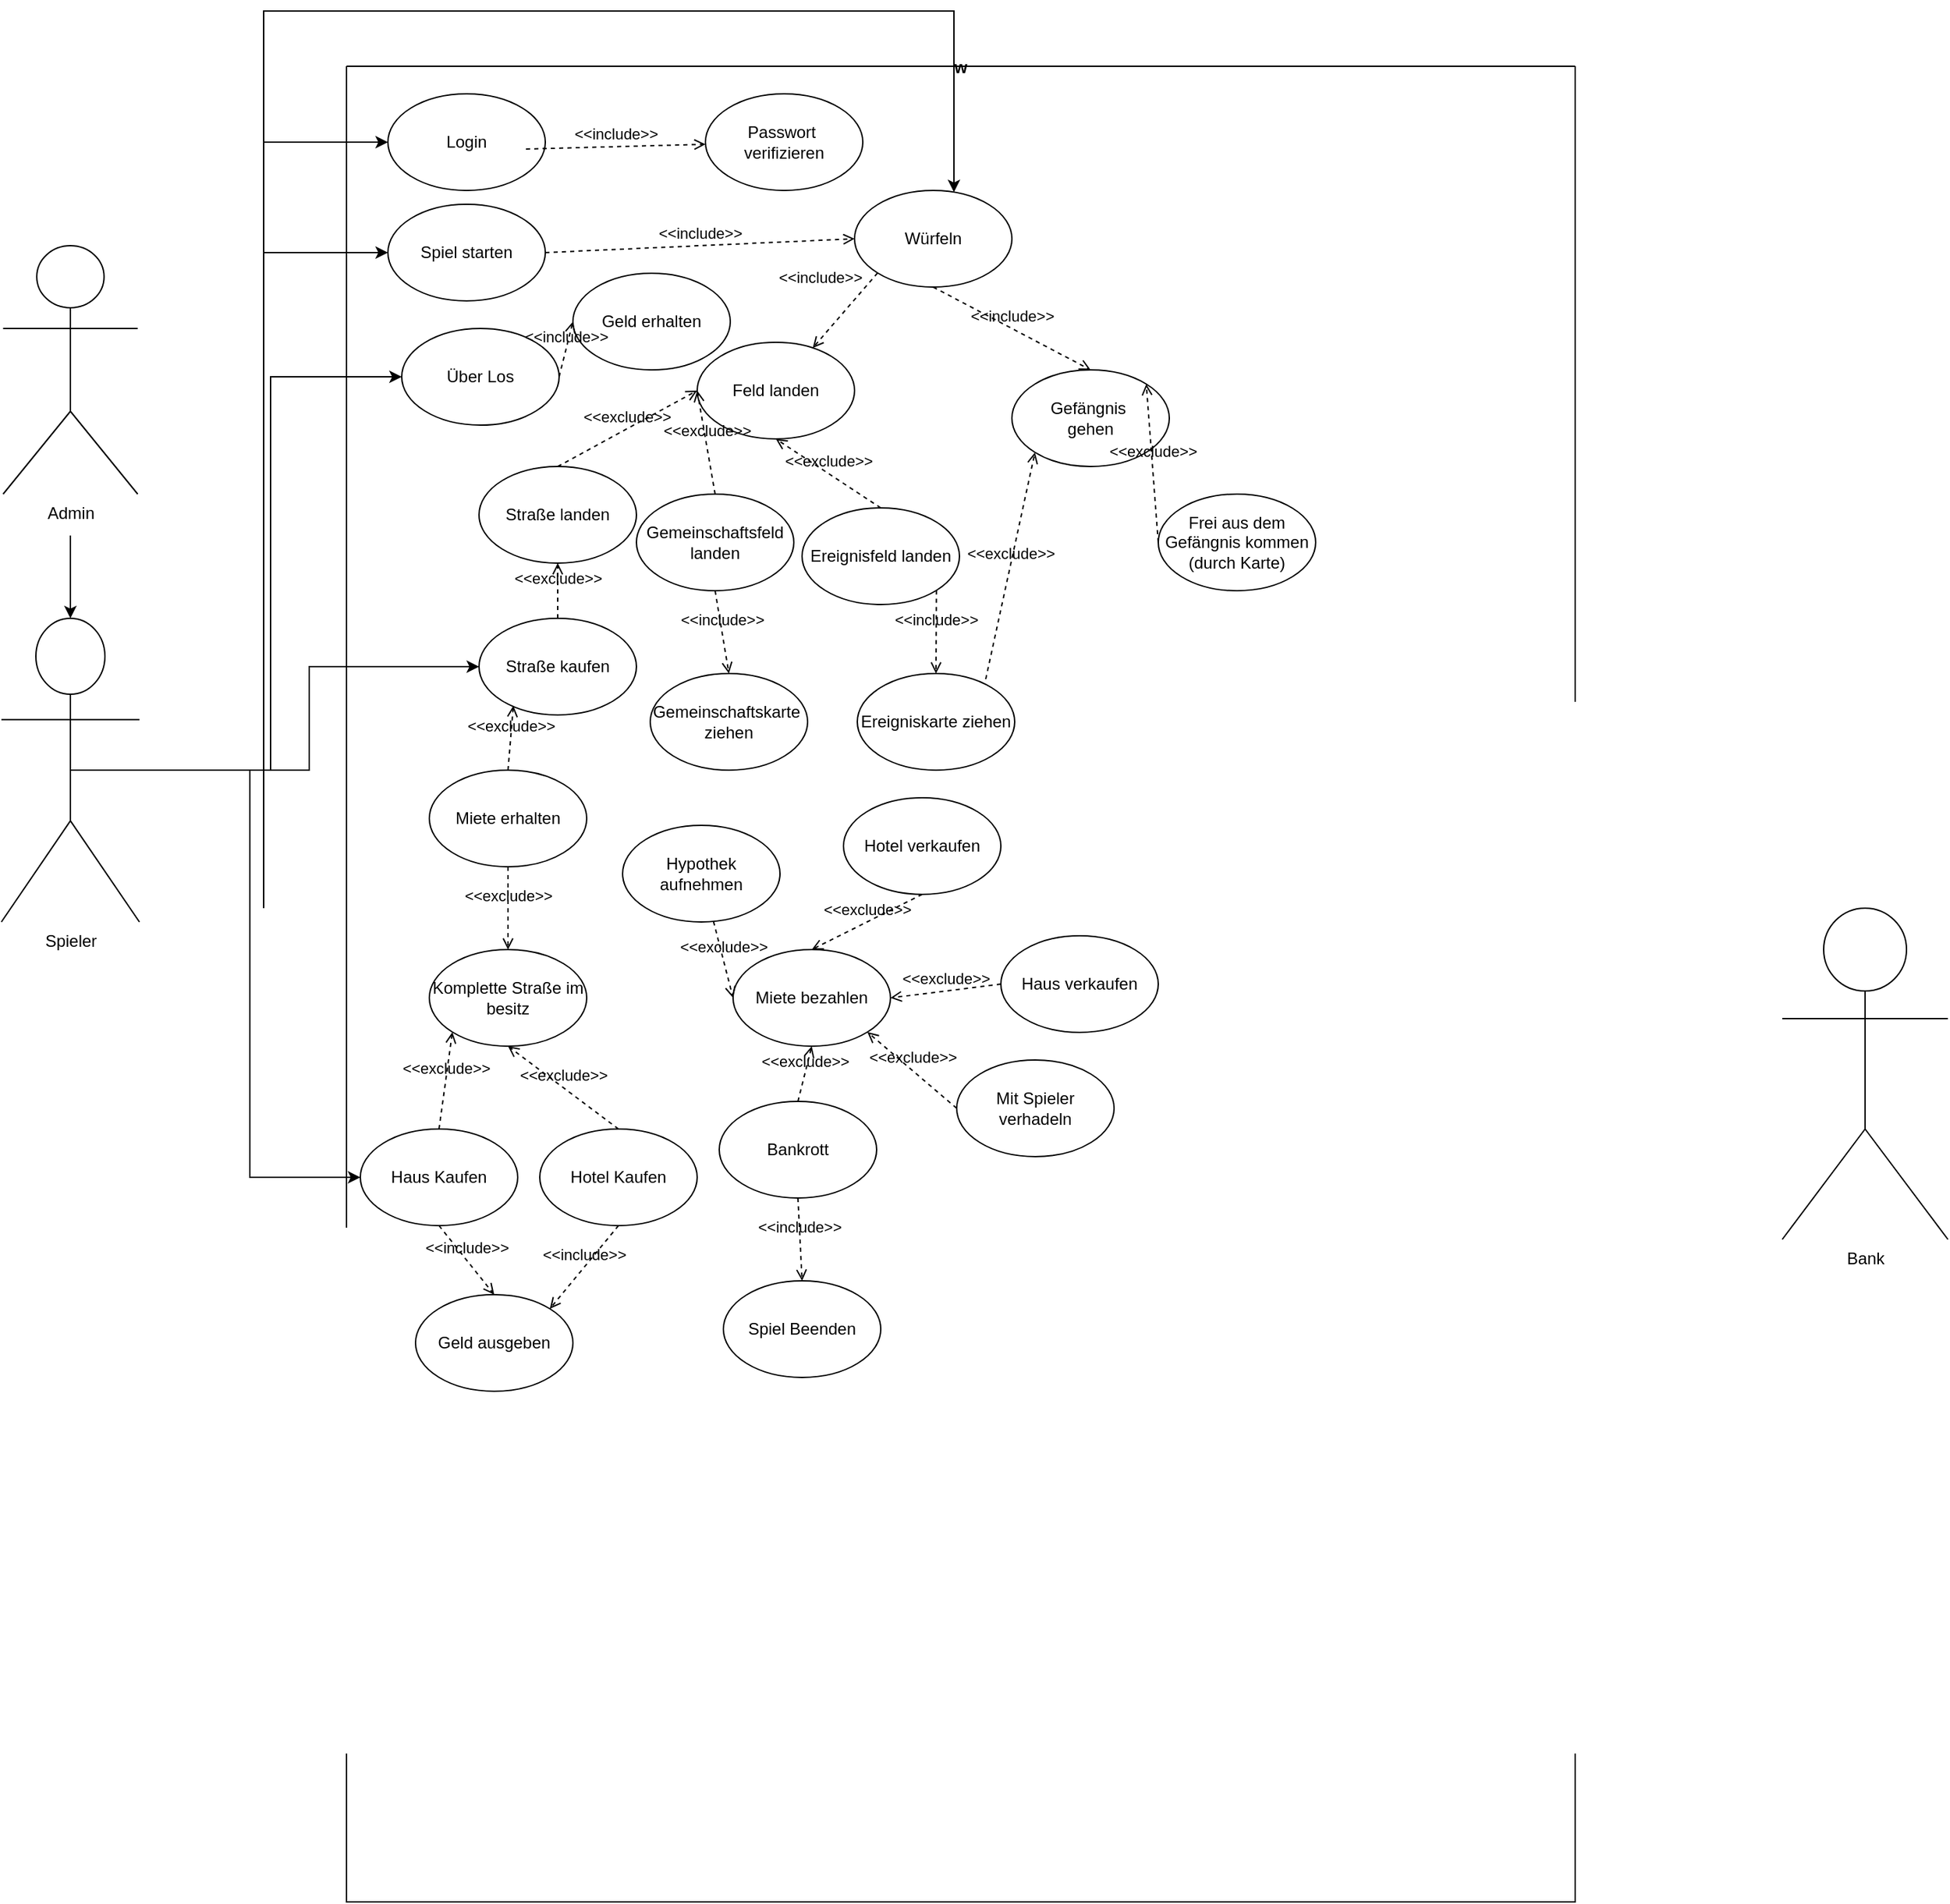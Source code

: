 <mxfile version="24.8.4">
  <diagram name="Seite-1" id="gwsdQ4Z9Ueh5KQv5CuR3">
    <mxGraphModel dx="1363" dy="1980" grid="1" gridSize="10" guides="1" tooltips="1" connect="1" arrows="1" fold="1" page="1" pageScale="1" pageWidth="827" pageHeight="1169" math="0" shadow="0">
      <root>
        <mxCell id="0" />
        <mxCell id="1" parent="0" />
        <mxCell id="QdsT1UEFAyXFLl3_d47h-77" style="edgeStyle=orthogonalEdgeStyle;rounded=0;orthogonalLoop=1;jettySize=auto;html=1;exitX=0.5;exitY=0.5;exitDx=0;exitDy=0;exitPerimeter=0;entryX=0;entryY=0.5;entryDx=0;entryDy=0;" parent="1" source="nh3a4E1RrNf6eChVJKNS-1" target="nh3a4E1RrNf6eChVJKNS-70" edge="1">
          <mxGeometry relative="1" as="geometry" />
        </mxCell>
        <mxCell id="QdsT1UEFAyXFLl3_d47h-79" style="edgeStyle=orthogonalEdgeStyle;rounded=0;orthogonalLoop=1;jettySize=auto;html=1;exitX=0.5;exitY=0.5;exitDx=0;exitDy=0;exitPerimeter=0;entryX=0;entryY=0.5;entryDx=0;entryDy=0;" parent="1" source="nh3a4E1RrNf6eChVJKNS-1" target="Ewim9T9Qszqx586Lak5j-53" edge="1">
          <mxGeometry relative="1" as="geometry" />
        </mxCell>
        <mxCell id="QdsT1UEFAyXFLl3_d47h-82" style="edgeStyle=orthogonalEdgeStyle;rounded=0;orthogonalLoop=1;jettySize=auto;html=1;exitX=0.5;exitY=0.5;exitDx=0;exitDy=0;exitPerimeter=0;entryX=0;entryY=0.5;entryDx=0;entryDy=0;" parent="1" source="nh3a4E1RrNf6eChVJKNS-1" target="nh3a4E1RrNf6eChVJKNS-77" edge="1">
          <mxGeometry relative="1" as="geometry" />
        </mxCell>
        <mxCell id="QdsT1UEFAyXFLl3_d47h-90" style="edgeStyle=orthogonalEdgeStyle;rounded=0;orthogonalLoop=1;jettySize=auto;html=1;exitX=0.5;exitY=0.5;exitDx=0;exitDy=0;exitPerimeter=0;entryX=0;entryY=0.5;entryDx=0;entryDy=0;" parent="1" source="nh3a4E1RrNf6eChVJKNS-1" target="Ewim9T9Qszqx586Lak5j-62" edge="1">
          <mxGeometry relative="1" as="geometry" />
        </mxCell>
        <mxCell id="QdsT1UEFAyXFLl3_d47h-91" style="edgeStyle=orthogonalEdgeStyle;rounded=0;orthogonalLoop=1;jettySize=auto;html=1;exitX=0.5;exitY=0.5;exitDx=0;exitDy=0;exitPerimeter=0;entryX=0;entryY=0.5;entryDx=0;entryDy=0;" parent="1" source="nh3a4E1RrNf6eChVJKNS-1" target="QdsT1UEFAyXFLl3_d47h-70" edge="1">
          <mxGeometry relative="1" as="geometry" />
        </mxCell>
        <mxCell id="nh3a4E1RrNf6eChVJKNS-1" value="Spieler" style="shape=umlActor;verticalLabelPosition=bottom;verticalAlign=top;html=1;outlineConnect=0;" parent="1" vertex="1">
          <mxGeometry x="190" y="-170" width="100" height="220" as="geometry" />
        </mxCell>
        <mxCell id="nh3a4E1RrNf6eChVJKNS-27" value="w" style="swimlane;startSize=0;" parent="1" vertex="1">
          <mxGeometry x="440" y="-570" width="890" height="1330" as="geometry" />
        </mxCell>
        <mxCell id="nh3a4E1RrNf6eChVJKNS-39" value="Mit Spieler verhadeln" style="ellipse;whiteSpace=wrap;html=1;" parent="nh3a4E1RrNf6eChVJKNS-27" vertex="1">
          <mxGeometry x="442" y="720" width="114" height="70" as="geometry" />
        </mxCell>
        <mxCell id="nh3a4E1RrNf6eChVJKNS-40" value="Gefängnis&amp;nbsp;&lt;div&gt;gehen&lt;/div&gt;" style="ellipse;whiteSpace=wrap;html=1;" parent="nh3a4E1RrNf6eChVJKNS-27" vertex="1">
          <mxGeometry x="482" y="220" width="114" height="70" as="geometry" />
        </mxCell>
        <mxCell id="nh3a4E1RrNf6eChVJKNS-46" value="Straße landen" style="ellipse;whiteSpace=wrap;html=1;" parent="nh3a4E1RrNf6eChVJKNS-27" vertex="1">
          <mxGeometry x="96" y="290" width="114" height="70" as="geometry" />
        </mxCell>
        <mxCell id="nh3a4E1RrNf6eChVJKNS-50" value="Miete bezahlen" style="ellipse;whiteSpace=wrap;html=1;" parent="nh3a4E1RrNf6eChVJKNS-27" vertex="1">
          <mxGeometry x="280" y="640" width="114" height="70" as="geometry" />
        </mxCell>
        <mxCell id="nh3a4E1RrNf6eChVJKNS-51" value="Miete erhalten" style="ellipse;whiteSpace=wrap;html=1;" parent="nh3a4E1RrNf6eChVJKNS-27" vertex="1">
          <mxGeometry x="60" y="510" width="114" height="70" as="geometry" />
        </mxCell>
        <mxCell id="nh3a4E1RrNf6eChVJKNS-66" value="Bankrott" style="ellipse;whiteSpace=wrap;html=1;" parent="nh3a4E1RrNf6eChVJKNS-27" vertex="1">
          <mxGeometry x="270" y="750" width="114" height="70" as="geometry" />
        </mxCell>
        <mxCell id="nh3a4E1RrNf6eChVJKNS-67" value="Ereigniskarte ziehen" style="ellipse;whiteSpace=wrap;html=1;" parent="nh3a4E1RrNf6eChVJKNS-27" vertex="1">
          <mxGeometry x="370" y="440" width="114" height="70" as="geometry" />
        </mxCell>
        <mxCell id="nh3a4E1RrNf6eChVJKNS-37" value="Hypothek aufnehmen" style="ellipse;whiteSpace=wrap;html=1;" parent="nh3a4E1RrNf6eChVJKNS-27" vertex="1">
          <mxGeometry x="200" y="550" width="114" height="70" as="geometry" />
        </mxCell>
        <mxCell id="nh3a4E1RrNf6eChVJKNS-35" value="Haus verkaufen" style="ellipse;whiteSpace=wrap;html=1;" parent="nh3a4E1RrNf6eChVJKNS-27" vertex="1">
          <mxGeometry x="474" y="630" width="114" height="70" as="geometry" />
        </mxCell>
        <mxCell id="nh3a4E1RrNf6eChVJKNS-68" value="Würfeln" style="ellipse;whiteSpace=wrap;html=1;" parent="nh3a4E1RrNf6eChVJKNS-27" vertex="1">
          <mxGeometry x="368" y="90" width="114" height="70" as="geometry" />
        </mxCell>
        <mxCell id="nh3a4E1RrNf6eChVJKNS-70" value="Spiel starten" style="ellipse;whiteSpace=wrap;html=1;" parent="nh3a4E1RrNf6eChVJKNS-27" vertex="1">
          <mxGeometry x="30" y="100" width="114" height="70" as="geometry" />
        </mxCell>
        <mxCell id="nh3a4E1RrNf6eChVJKNS-72" value="Komplette Straße im besitz" style="ellipse;whiteSpace=wrap;html=1;" parent="nh3a4E1RrNf6eChVJKNS-27" vertex="1">
          <mxGeometry x="60" y="640" width="114" height="70" as="geometry" />
        </mxCell>
        <mxCell id="nh3a4E1RrNf6eChVJKNS-73" value="Gemeinschaftsfeld landen" style="ellipse;whiteSpace=wrap;html=1;" parent="nh3a4E1RrNf6eChVJKNS-27" vertex="1">
          <mxGeometry x="210" y="310" width="114" height="70" as="geometry" />
        </mxCell>
        <mxCell id="nh3a4E1RrNf6eChVJKNS-74" value="Spiel Beenden" style="ellipse;whiteSpace=wrap;html=1;" parent="nh3a4E1RrNf6eChVJKNS-27" vertex="1">
          <mxGeometry x="273" y="880" width="114" height="70" as="geometry" />
        </mxCell>
        <mxCell id="nh3a4E1RrNf6eChVJKNS-75" value="Frei aus dem Gefängnis kommen (durch Karte)" style="ellipse;whiteSpace=wrap;html=1;" parent="nh3a4E1RrNf6eChVJKNS-27" vertex="1">
          <mxGeometry x="588" y="310" width="114" height="70" as="geometry" />
        </mxCell>
        <mxCell id="Ewim9T9Qszqx586Lak5j-2" value="Hotel Kaufen" style="ellipse;whiteSpace=wrap;html=1;" parent="nh3a4E1RrNf6eChVJKNS-27" vertex="1">
          <mxGeometry x="140" y="770" width="114" height="70" as="geometry" />
        </mxCell>
        <mxCell id="Ewim9T9Qszqx586Lak5j-3" value="Hotel verkaufen" style="ellipse;whiteSpace=wrap;html=1;" parent="nh3a4E1RrNf6eChVJKNS-27" vertex="1">
          <mxGeometry x="360" y="530" width="114" height="70" as="geometry" />
        </mxCell>
        <mxCell id="Ewim9T9Qszqx586Lak5j-47" value="&amp;lt;&amp;lt;exclude&amp;gt;&amp;gt;" style="html=1;verticalAlign=bottom;labelBackgroundColor=none;endArrow=open;endFill=0;dashed=1;rounded=0;entryX=0.5;entryY=1;entryDx=0;entryDy=0;exitX=0.5;exitY=0;exitDx=0;exitDy=0;" parent="nh3a4E1RrNf6eChVJKNS-27" source="nh3a4E1RrNf6eChVJKNS-66" target="nh3a4E1RrNf6eChVJKNS-50" edge="1">
          <mxGeometry width="160" relative="1" as="geometry">
            <mxPoint x="280" y="670" as="sourcePoint" />
            <mxPoint x="440" y="670" as="targetPoint" />
          </mxGeometry>
        </mxCell>
        <mxCell id="Ewim9T9Qszqx586Lak5j-52" value="&amp;lt;&amp;lt;exclude&amp;gt;&amp;gt;" style="html=1;verticalAlign=bottom;labelBackgroundColor=none;endArrow=open;endFill=0;dashed=1;rounded=0;entryX=0.5;entryY=0;entryDx=0;entryDy=0;exitX=0.5;exitY=1;exitDx=0;exitDy=0;" parent="nh3a4E1RrNf6eChVJKNS-27" source="Ewim9T9Qszqx586Lak5j-3" target="nh3a4E1RrNf6eChVJKNS-50" edge="1">
          <mxGeometry width="160" relative="1" as="geometry">
            <mxPoint x="240" y="490" as="sourcePoint" />
            <mxPoint x="400" y="490" as="targetPoint" />
          </mxGeometry>
        </mxCell>
        <mxCell id="Ewim9T9Qszqx586Lak5j-53" value="Login" style="ellipse;whiteSpace=wrap;html=1;" parent="nh3a4E1RrNf6eChVJKNS-27" vertex="1">
          <mxGeometry x="30" y="20" width="114" height="70" as="geometry" />
        </mxCell>
        <mxCell id="Ewim9T9Qszqx586Lak5j-54" value="Passwort&amp;nbsp;&lt;div&gt;verifizieren&lt;/div&gt;" style="ellipse;whiteSpace=wrap;html=1;" parent="nh3a4E1RrNf6eChVJKNS-27" vertex="1">
          <mxGeometry x="260" y="20" width="114" height="70" as="geometry" />
        </mxCell>
        <mxCell id="Ewim9T9Qszqx586Lak5j-55" value="&amp;lt;&amp;lt;include&amp;gt;&amp;gt;" style="html=1;verticalAlign=bottom;labelBackgroundColor=none;endArrow=open;endFill=0;dashed=1;rounded=0;" parent="nh3a4E1RrNf6eChVJKNS-27" target="Ewim9T9Qszqx586Lak5j-54" edge="1">
          <mxGeometry width="160" relative="1" as="geometry">
            <mxPoint x="130" y="60" as="sourcePoint" />
            <mxPoint x="290" y="60" as="targetPoint" />
          </mxGeometry>
        </mxCell>
        <mxCell id="Ewim9T9Qszqx586Lak5j-56" value="&amp;lt;&amp;lt;exclude&amp;gt;&amp;gt;" style="html=1;verticalAlign=bottom;labelBackgroundColor=none;endArrow=open;endFill=0;dashed=1;rounded=0;entryX=0;entryY=0.5;entryDx=0;entryDy=0;" parent="nh3a4E1RrNf6eChVJKNS-27" source="nh3a4E1RrNf6eChVJKNS-37" target="nh3a4E1RrNf6eChVJKNS-50" edge="1">
          <mxGeometry width="160" relative="1" as="geometry">
            <mxPoint x="220" y="540" as="sourcePoint" />
            <mxPoint x="380" y="540" as="targetPoint" />
          </mxGeometry>
        </mxCell>
        <mxCell id="Ewim9T9Qszqx586Lak5j-57" value="&amp;lt;&amp;lt;include&amp;gt;&amp;gt;" style="html=1;verticalAlign=bottom;labelBackgroundColor=none;endArrow=open;endFill=0;dashed=1;rounded=0;exitX=1;exitY=0.5;exitDx=0;exitDy=0;entryX=0;entryY=0.5;entryDx=0;entryDy=0;" parent="nh3a4E1RrNf6eChVJKNS-27" source="nh3a4E1RrNf6eChVJKNS-70" target="nh3a4E1RrNf6eChVJKNS-68" edge="1">
          <mxGeometry width="160" relative="1" as="geometry">
            <mxPoint x="158" y="147" as="sourcePoint" />
            <mxPoint x="310" y="160" as="targetPoint" />
            <Array as="points" />
          </mxGeometry>
        </mxCell>
        <mxCell id="Ewim9T9Qszqx586Lak5j-61" value="&amp;lt;&amp;lt;include&amp;gt;&amp;gt;" style="html=1;verticalAlign=bottom;labelBackgroundColor=none;endArrow=open;endFill=0;dashed=1;rounded=0;entryX=0.5;entryY=0;entryDx=0;entryDy=0;exitX=0.5;exitY=1;exitDx=0;exitDy=0;" parent="nh3a4E1RrNf6eChVJKNS-27" source="nh3a4E1RrNf6eChVJKNS-68" target="nh3a4E1RrNf6eChVJKNS-40" edge="1">
          <mxGeometry width="160" relative="1" as="geometry">
            <mxPoint x="613" y="300" as="sourcePoint" />
            <mxPoint x="530" y="370" as="targetPoint" />
          </mxGeometry>
        </mxCell>
        <mxCell id="Ewim9T9Qszqx586Lak5j-62" value="Straße kaufen" style="ellipse;whiteSpace=wrap;html=1;" parent="nh3a4E1RrNf6eChVJKNS-27" vertex="1">
          <mxGeometry x="96" y="400" width="114" height="70" as="geometry" />
        </mxCell>
        <mxCell id="Ewim9T9Qszqx586Lak5j-63" value="&amp;lt;&amp;lt;exclude&amp;gt;&amp;gt;" style="html=1;verticalAlign=bottom;labelBackgroundColor=none;endArrow=open;endFill=0;dashed=1;rounded=0;entryX=1;entryY=0.5;entryDx=0;entryDy=0;exitX=0;exitY=0.5;exitDx=0;exitDy=0;" parent="nh3a4E1RrNf6eChVJKNS-27" source="nh3a4E1RrNf6eChVJKNS-35" target="nh3a4E1RrNf6eChVJKNS-50" edge="1">
          <mxGeometry width="160" relative="1" as="geometry">
            <mxPoint x="400" y="650" as="sourcePoint" />
            <mxPoint x="560" y="650" as="targetPoint" />
          </mxGeometry>
        </mxCell>
        <mxCell id="nh3a4E1RrNf6eChVJKNS-76" value="Geld erhalten" style="ellipse;whiteSpace=wrap;html=1;" parent="nh3a4E1RrNf6eChVJKNS-27" vertex="1">
          <mxGeometry x="164" y="150" width="114" height="70" as="geometry" />
        </mxCell>
        <mxCell id="Ewim9T9Qszqx586Lak5j-66" value="&amp;lt;&amp;lt;exclude&amp;gt;&amp;gt;" style="html=1;verticalAlign=bottom;labelBackgroundColor=none;endArrow=open;endFill=0;dashed=1;rounded=0;exitX=0;exitY=0.5;exitDx=0;exitDy=0;entryX=1;entryY=1;entryDx=0;entryDy=0;" parent="nh3a4E1RrNf6eChVJKNS-27" source="nh3a4E1RrNf6eChVJKNS-39" target="nh3a4E1RrNf6eChVJKNS-50" edge="1">
          <mxGeometry width="160" relative="1" as="geometry">
            <mxPoint x="380" y="810" as="sourcePoint" />
            <mxPoint x="540" y="810" as="targetPoint" />
          </mxGeometry>
        </mxCell>
        <mxCell id="Ewim9T9Qszqx586Lak5j-67" value="Feld landen" style="ellipse;whiteSpace=wrap;html=1;" parent="nh3a4E1RrNf6eChVJKNS-27" vertex="1">
          <mxGeometry x="254" y="200" width="114" height="70" as="geometry" />
        </mxCell>
        <mxCell id="Ewim9T9Qszqx586Lak5j-72" value="&amp;lt;&amp;lt;include&amp;gt;&amp;gt;" style="html=1;verticalAlign=bottom;labelBackgroundColor=none;endArrow=open;endFill=0;dashed=1;rounded=0;exitX=0;exitY=1;exitDx=0;exitDy=0;" parent="nh3a4E1RrNf6eChVJKNS-27" source="nh3a4E1RrNf6eChVJKNS-68" target="Ewim9T9Qszqx586Lak5j-67" edge="1">
          <mxGeometry x="0.013" y="-24" width="160" relative="1" as="geometry">
            <mxPoint x="250" y="230" as="sourcePoint" />
            <mxPoint x="410" y="230" as="targetPoint" />
            <mxPoint as="offset" />
          </mxGeometry>
        </mxCell>
        <mxCell id="Ewim9T9Qszqx586Lak5j-74" value="Ereignisfeld landen" style="ellipse;whiteSpace=wrap;html=1;" parent="nh3a4E1RrNf6eChVJKNS-27" vertex="1">
          <mxGeometry x="330" y="320" width="114" height="70" as="geometry" />
        </mxCell>
        <mxCell id="Ewim9T9Qszqx586Lak5j-75" value="&amp;lt;&amp;lt;exclude&amp;gt;&amp;gt;" style="html=1;verticalAlign=bottom;labelBackgroundColor=none;endArrow=open;endFill=0;dashed=1;rounded=0;entryX=0.5;entryY=1;entryDx=0;entryDy=0;exitX=0.5;exitY=0;exitDx=0;exitDy=0;" parent="nh3a4E1RrNf6eChVJKNS-27" source="Ewim9T9Qszqx586Lak5j-74" target="Ewim9T9Qszqx586Lak5j-67" edge="1">
          <mxGeometry width="160" relative="1" as="geometry">
            <mxPoint x="229" y="340" as="sourcePoint" />
            <mxPoint x="389" y="340" as="targetPoint" />
          </mxGeometry>
        </mxCell>
        <mxCell id="QdsT1UEFAyXFLl3_d47h-3" value="&amp;lt;&amp;lt;include&amp;gt;&amp;gt;" style="html=1;verticalAlign=bottom;labelBackgroundColor=none;endArrow=open;endFill=0;dashed=1;rounded=0;exitX=1;exitY=1;exitDx=0;exitDy=0;entryX=0.5;entryY=0;entryDx=0;entryDy=0;" parent="nh3a4E1RrNf6eChVJKNS-27" source="Ewim9T9Qszqx586Lak5j-74" target="nh3a4E1RrNf6eChVJKNS-67" edge="1">
          <mxGeometry width="160" relative="1" as="geometry">
            <mxPoint x="232" y="439" as="sourcePoint" />
            <mxPoint x="392" y="439" as="targetPoint" />
          </mxGeometry>
        </mxCell>
        <mxCell id="QdsT1UEFAyXFLl3_d47h-4" value="&amp;lt;&amp;lt;exclude&amp;gt;&amp;gt;" style="html=1;verticalAlign=bottom;labelBackgroundColor=none;endArrow=open;endFill=0;dashed=1;rounded=0;entryX=0;entryY=0.5;entryDx=0;entryDy=0;exitX=0.5;exitY=0;exitDx=0;exitDy=0;" parent="nh3a4E1RrNf6eChVJKNS-27" source="nh3a4E1RrNf6eChVJKNS-73" target="Ewim9T9Qszqx586Lak5j-67" edge="1">
          <mxGeometry width="160" relative="1" as="geometry">
            <mxPoint x="80" y="280" as="sourcePoint" />
            <mxPoint x="240" y="280" as="targetPoint" />
          </mxGeometry>
        </mxCell>
        <mxCell id="QdsT1UEFAyXFLl3_d47h-5" value="Gemeinschaftskarte&amp;nbsp;&lt;div&gt;ziehen&lt;/div&gt;" style="ellipse;whiteSpace=wrap;html=1;" parent="nh3a4E1RrNf6eChVJKNS-27" vertex="1">
          <mxGeometry x="220" y="440" width="114" height="70" as="geometry" />
        </mxCell>
        <mxCell id="QdsT1UEFAyXFLl3_d47h-6" value="&amp;lt;&amp;lt;include&amp;gt;&amp;gt;" style="html=1;verticalAlign=bottom;labelBackgroundColor=none;endArrow=open;endFill=0;dashed=1;rounded=0;exitX=0.5;exitY=1;exitDx=0;exitDy=0;entryX=0.5;entryY=0;entryDx=0;entryDy=0;" parent="nh3a4E1RrNf6eChVJKNS-27" source="nh3a4E1RrNf6eChVJKNS-73" target="QdsT1UEFAyXFLl3_d47h-5" edge="1">
          <mxGeometry width="160" relative="1" as="geometry">
            <mxPoint x="210" y="430" as="sourcePoint" />
            <mxPoint x="370" y="430" as="targetPoint" />
          </mxGeometry>
        </mxCell>
        <mxCell id="QdsT1UEFAyXFLl3_d47h-8" value="&amp;lt;&amp;lt;exclude&amp;gt;&amp;gt;" style="html=1;verticalAlign=bottom;labelBackgroundColor=none;endArrow=open;endFill=0;dashed=1;rounded=0;entryX=0;entryY=0.5;entryDx=0;entryDy=0;exitX=0.5;exitY=0;exitDx=0;exitDy=0;" parent="nh3a4E1RrNf6eChVJKNS-27" source="nh3a4E1RrNf6eChVJKNS-46" target="Ewim9T9Qszqx586Lak5j-67" edge="1">
          <mxGeometry width="160" relative="1" as="geometry">
            <mxPoint x="49" y="234.29" as="sourcePoint" />
            <mxPoint x="209" y="234.29" as="targetPoint" />
          </mxGeometry>
        </mxCell>
        <mxCell id="QdsT1UEFAyXFLl3_d47h-9" value="&amp;lt;&amp;lt;exclude&amp;gt;&amp;gt;" style="html=1;verticalAlign=bottom;labelBackgroundColor=none;endArrow=open;endFill=0;dashed=1;rounded=0;entryX=0.5;entryY=1;entryDx=0;entryDy=0;exitX=0.5;exitY=0;exitDx=0;exitDy=0;" parent="nh3a4E1RrNf6eChVJKNS-27" source="Ewim9T9Qszqx586Lak5j-62" target="nh3a4E1RrNf6eChVJKNS-46" edge="1">
          <mxGeometry width="160" relative="1" as="geometry">
            <mxPoint x="-21" y="390" as="sourcePoint" />
            <mxPoint x="139" y="390" as="targetPoint" />
          </mxGeometry>
        </mxCell>
        <mxCell id="nh3a4E1RrNf6eChVJKNS-77" value="Über Los" style="ellipse;whiteSpace=wrap;html=1;" parent="nh3a4E1RrNf6eChVJKNS-27" vertex="1">
          <mxGeometry x="40" y="190" width="114" height="70" as="geometry" />
        </mxCell>
        <mxCell id="Ewim9T9Qszqx586Lak5j-73" value="&amp;lt;&amp;lt;include&amp;gt;&amp;gt;" style="html=1;verticalAlign=bottom;labelBackgroundColor=none;endArrow=open;endFill=0;dashed=1;rounded=0;exitX=1;exitY=0.5;exitDx=0;exitDy=0;entryX=0;entryY=0.5;entryDx=0;entryDy=0;" parent="nh3a4E1RrNf6eChVJKNS-27" source="nh3a4E1RrNf6eChVJKNS-77" target="nh3a4E1RrNf6eChVJKNS-76" edge="1">
          <mxGeometry width="160" relative="1" as="geometry">
            <mxPoint x="100" y="310" as="sourcePoint" />
            <mxPoint x="260" y="310" as="targetPoint" />
          </mxGeometry>
        </mxCell>
        <mxCell id="QdsT1UEFAyXFLl3_d47h-10" value="&amp;lt;&amp;lt;include&amp;gt;&amp;gt;" style="html=1;verticalAlign=bottom;labelBackgroundColor=none;endArrow=open;endFill=0;dashed=1;rounded=0;exitX=0.5;exitY=1;exitDx=0;exitDy=0;entryX=1;entryY=0;entryDx=0;entryDy=0;" parent="nh3a4E1RrNf6eChVJKNS-27" source="Ewim9T9Qszqx586Lak5j-2" target="QdsT1UEFAyXFLl3_d47h-73" edge="1">
          <mxGeometry width="160" relative="1" as="geometry">
            <mxPoint x="204" y="860" as="sourcePoint" />
            <mxPoint x="238" y="930" as="targetPoint" />
          </mxGeometry>
        </mxCell>
        <mxCell id="QdsT1UEFAyXFLl3_d47h-12" value="&amp;lt;&amp;lt;exclude&amp;gt;&amp;gt;" style="html=1;verticalAlign=bottom;labelBackgroundColor=none;endArrow=open;endFill=0;dashed=1;rounded=0;exitX=0;exitY=0.5;exitDx=0;exitDy=0;entryX=1;entryY=0;entryDx=0;entryDy=0;" parent="nh3a4E1RrNf6eChVJKNS-27" source="nh3a4E1RrNf6eChVJKNS-75" target="nh3a4E1RrNf6eChVJKNS-40" edge="1">
          <mxGeometry width="160" relative="1" as="geometry">
            <mxPoint x="777" y="400" as="sourcePoint" />
            <mxPoint x="680" y="325" as="targetPoint" />
          </mxGeometry>
        </mxCell>
        <mxCell id="QdsT1UEFAyXFLl3_d47h-13" value="&amp;lt;&amp;lt;exclude&amp;gt;&amp;gt;" style="html=1;verticalAlign=bottom;labelBackgroundColor=none;endArrow=open;endFill=0;dashed=1;rounded=0;entryX=0.218;entryY=0.904;entryDx=0;entryDy=0;entryPerimeter=0;exitX=0.5;exitY=0;exitDx=0;exitDy=0;" parent="nh3a4E1RrNf6eChVJKNS-27" source="nh3a4E1RrNf6eChVJKNS-51" target="Ewim9T9Qszqx586Lak5j-62" edge="1">
          <mxGeometry width="160" relative="1" as="geometry">
            <mxPoint x="17" y="524.52" as="sourcePoint" />
            <mxPoint x="177" y="524.52" as="targetPoint" />
          </mxGeometry>
        </mxCell>
        <mxCell id="QdsT1UEFAyXFLl3_d47h-68" value="&amp;lt;&amp;lt;exclude&amp;gt;&amp;gt;" style="html=1;verticalAlign=bottom;labelBackgroundColor=none;endArrow=open;endFill=0;dashed=1;rounded=0;" parent="nh3a4E1RrNf6eChVJKNS-27" source="nh3a4E1RrNf6eChVJKNS-51" target="nh3a4E1RrNf6eChVJKNS-72" edge="1">
          <mxGeometry width="160" relative="1" as="geometry">
            <mxPoint x="72" y="630" as="sourcePoint" />
            <mxPoint x="154" y="593" as="targetPoint" />
          </mxGeometry>
        </mxCell>
        <mxCell id="QdsT1UEFAyXFLl3_d47h-69" value="&amp;lt;&amp;lt;exclude&amp;gt;&amp;gt;" style="html=1;verticalAlign=bottom;labelBackgroundColor=none;endArrow=open;endFill=0;dashed=1;rounded=0;entryX=0.5;entryY=1;entryDx=0;entryDy=0;exitX=0.5;exitY=0;exitDx=0;exitDy=0;" parent="nh3a4E1RrNf6eChVJKNS-27" source="Ewim9T9Qszqx586Lak5j-2" target="nh3a4E1RrNf6eChVJKNS-72" edge="1">
          <mxGeometry width="160" relative="1" as="geometry">
            <mxPoint x="106" y="770" as="sourcePoint" />
            <mxPoint x="188" y="733" as="targetPoint" />
          </mxGeometry>
        </mxCell>
        <mxCell id="QdsT1UEFAyXFLl3_d47h-70" value="Haus Kaufen" style="ellipse;whiteSpace=wrap;html=1;" parent="nh3a4E1RrNf6eChVJKNS-27" vertex="1">
          <mxGeometry x="10" y="770" width="114" height="70" as="geometry" />
        </mxCell>
        <mxCell id="QdsT1UEFAyXFLl3_d47h-71" value="&amp;lt;&amp;lt;exclude&amp;gt;&amp;gt;" style="html=1;verticalAlign=bottom;labelBackgroundColor=none;endArrow=open;endFill=0;dashed=1;rounded=0;entryX=0;entryY=1;entryDx=0;entryDy=0;exitX=0.5;exitY=0;exitDx=0;exitDy=0;" parent="nh3a4E1RrNf6eChVJKNS-27" source="QdsT1UEFAyXFLl3_d47h-70" target="nh3a4E1RrNf6eChVJKNS-72" edge="1">
          <mxGeometry width="160" relative="1" as="geometry">
            <mxPoint x="90" y="760" as="sourcePoint" />
            <mxPoint y="700" as="targetPoint" />
          </mxGeometry>
        </mxCell>
        <mxCell id="QdsT1UEFAyXFLl3_d47h-73" value="Geld ausgeben" style="ellipse;whiteSpace=wrap;html=1;" parent="nh3a4E1RrNf6eChVJKNS-27" vertex="1">
          <mxGeometry x="50" y="890" width="114" height="70" as="geometry" />
        </mxCell>
        <mxCell id="QdsT1UEFAyXFLl3_d47h-74" value="&amp;lt;&amp;lt;include&amp;gt;&amp;gt;" style="html=1;verticalAlign=bottom;labelBackgroundColor=none;endArrow=open;endFill=0;dashed=1;rounded=0;exitX=0.5;exitY=1;exitDx=0;exitDy=0;entryX=0.5;entryY=0;entryDx=0;entryDy=0;" parent="nh3a4E1RrNf6eChVJKNS-27" source="QdsT1UEFAyXFLl3_d47h-70" target="QdsT1UEFAyXFLl3_d47h-73" edge="1">
          <mxGeometry width="160" relative="1" as="geometry">
            <mxPoint x="40" y="870" as="sourcePoint" />
            <mxPoint x="200" y="870" as="targetPoint" />
          </mxGeometry>
        </mxCell>
        <mxCell id="QdsT1UEFAyXFLl3_d47h-75" value="&amp;lt;&amp;lt;include&amp;gt;&amp;gt;" style="html=1;verticalAlign=bottom;labelBackgroundColor=none;endArrow=open;endFill=0;dashed=1;rounded=0;exitX=0.5;exitY=1;exitDx=0;exitDy=0;entryX=0.5;entryY=0;entryDx=0;entryDy=0;" parent="nh3a4E1RrNf6eChVJKNS-27" source="nh3a4E1RrNf6eChVJKNS-66" target="nh3a4E1RrNf6eChVJKNS-74" edge="1">
          <mxGeometry width="160" relative="1" as="geometry">
            <mxPoint x="341.5" y="850" as="sourcePoint" />
            <mxPoint x="312.5" y="930" as="targetPoint" />
          </mxGeometry>
        </mxCell>
        <mxCell id="QdsT1UEFAyXFLl3_d47h-84" value="&amp;lt;&amp;lt;exclude&amp;gt;&amp;gt;" style="html=1;verticalAlign=bottom;labelBackgroundColor=none;endArrow=open;endFill=0;dashed=1;rounded=0;entryX=0;entryY=1;entryDx=0;entryDy=0;exitX=0.816;exitY=0.058;exitDx=0;exitDy=0;exitPerimeter=0;" parent="nh3a4E1RrNf6eChVJKNS-27" source="nh3a4E1RrNf6eChVJKNS-67" target="nh3a4E1RrNf6eChVJKNS-40" edge="1">
          <mxGeometry width="160" relative="1" as="geometry">
            <mxPoint x="431" y="424.47" as="sourcePoint" />
            <mxPoint x="591" y="424.47" as="targetPoint" />
          </mxGeometry>
        </mxCell>
        <mxCell id="QdsT1UEFAyXFLl3_d47h-89" style="edgeStyle=orthogonalEdgeStyle;rounded=0;orthogonalLoop=1;jettySize=auto;html=1;" parent="1" target="nh3a4E1RrNf6eChVJKNS-1" edge="1">
          <mxGeometry relative="1" as="geometry">
            <mxPoint x="240" y="-230" as="sourcePoint" />
            <Array as="points">
              <mxPoint x="240" y="-230" />
            </Array>
          </mxGeometry>
        </mxCell>
        <mxCell id="nh3a4E1RrNf6eChVJKNS-44" value="Admin" style="shape=umlActor;verticalLabelPosition=bottom;verticalAlign=top;html=1;outlineConnect=0;" parent="1" vertex="1">
          <mxGeometry x="191.25" y="-440" width="97.5" height="180" as="geometry" />
        </mxCell>
        <mxCell id="Ewim9T9Qszqx586Lak5j-8" value="Bank" style="shape=umlActor;verticalLabelPosition=bottom;verticalAlign=top;html=1;outlineConnect=0;" parent="1" vertex="1">
          <mxGeometry x="1480" y="40" width="120" height="240" as="geometry" />
        </mxCell>
        <mxCell id="QdsT1UEFAyXFLl3_d47h-80" style="edgeStyle=orthogonalEdgeStyle;rounded=0;orthogonalLoop=1;jettySize=auto;html=1;" parent="1" target="nh3a4E1RrNf6eChVJKNS-68" edge="1">
          <mxGeometry relative="1" as="geometry">
            <mxPoint x="880" y="-610" as="sourcePoint" />
            <Array as="points">
              <mxPoint x="380" y="40" />
              <mxPoint x="380" y="-610" />
              <mxPoint x="880" y="-610" />
              <mxPoint x="880" y="-561" />
            </Array>
          </mxGeometry>
        </mxCell>
      </root>
    </mxGraphModel>
  </diagram>
</mxfile>
